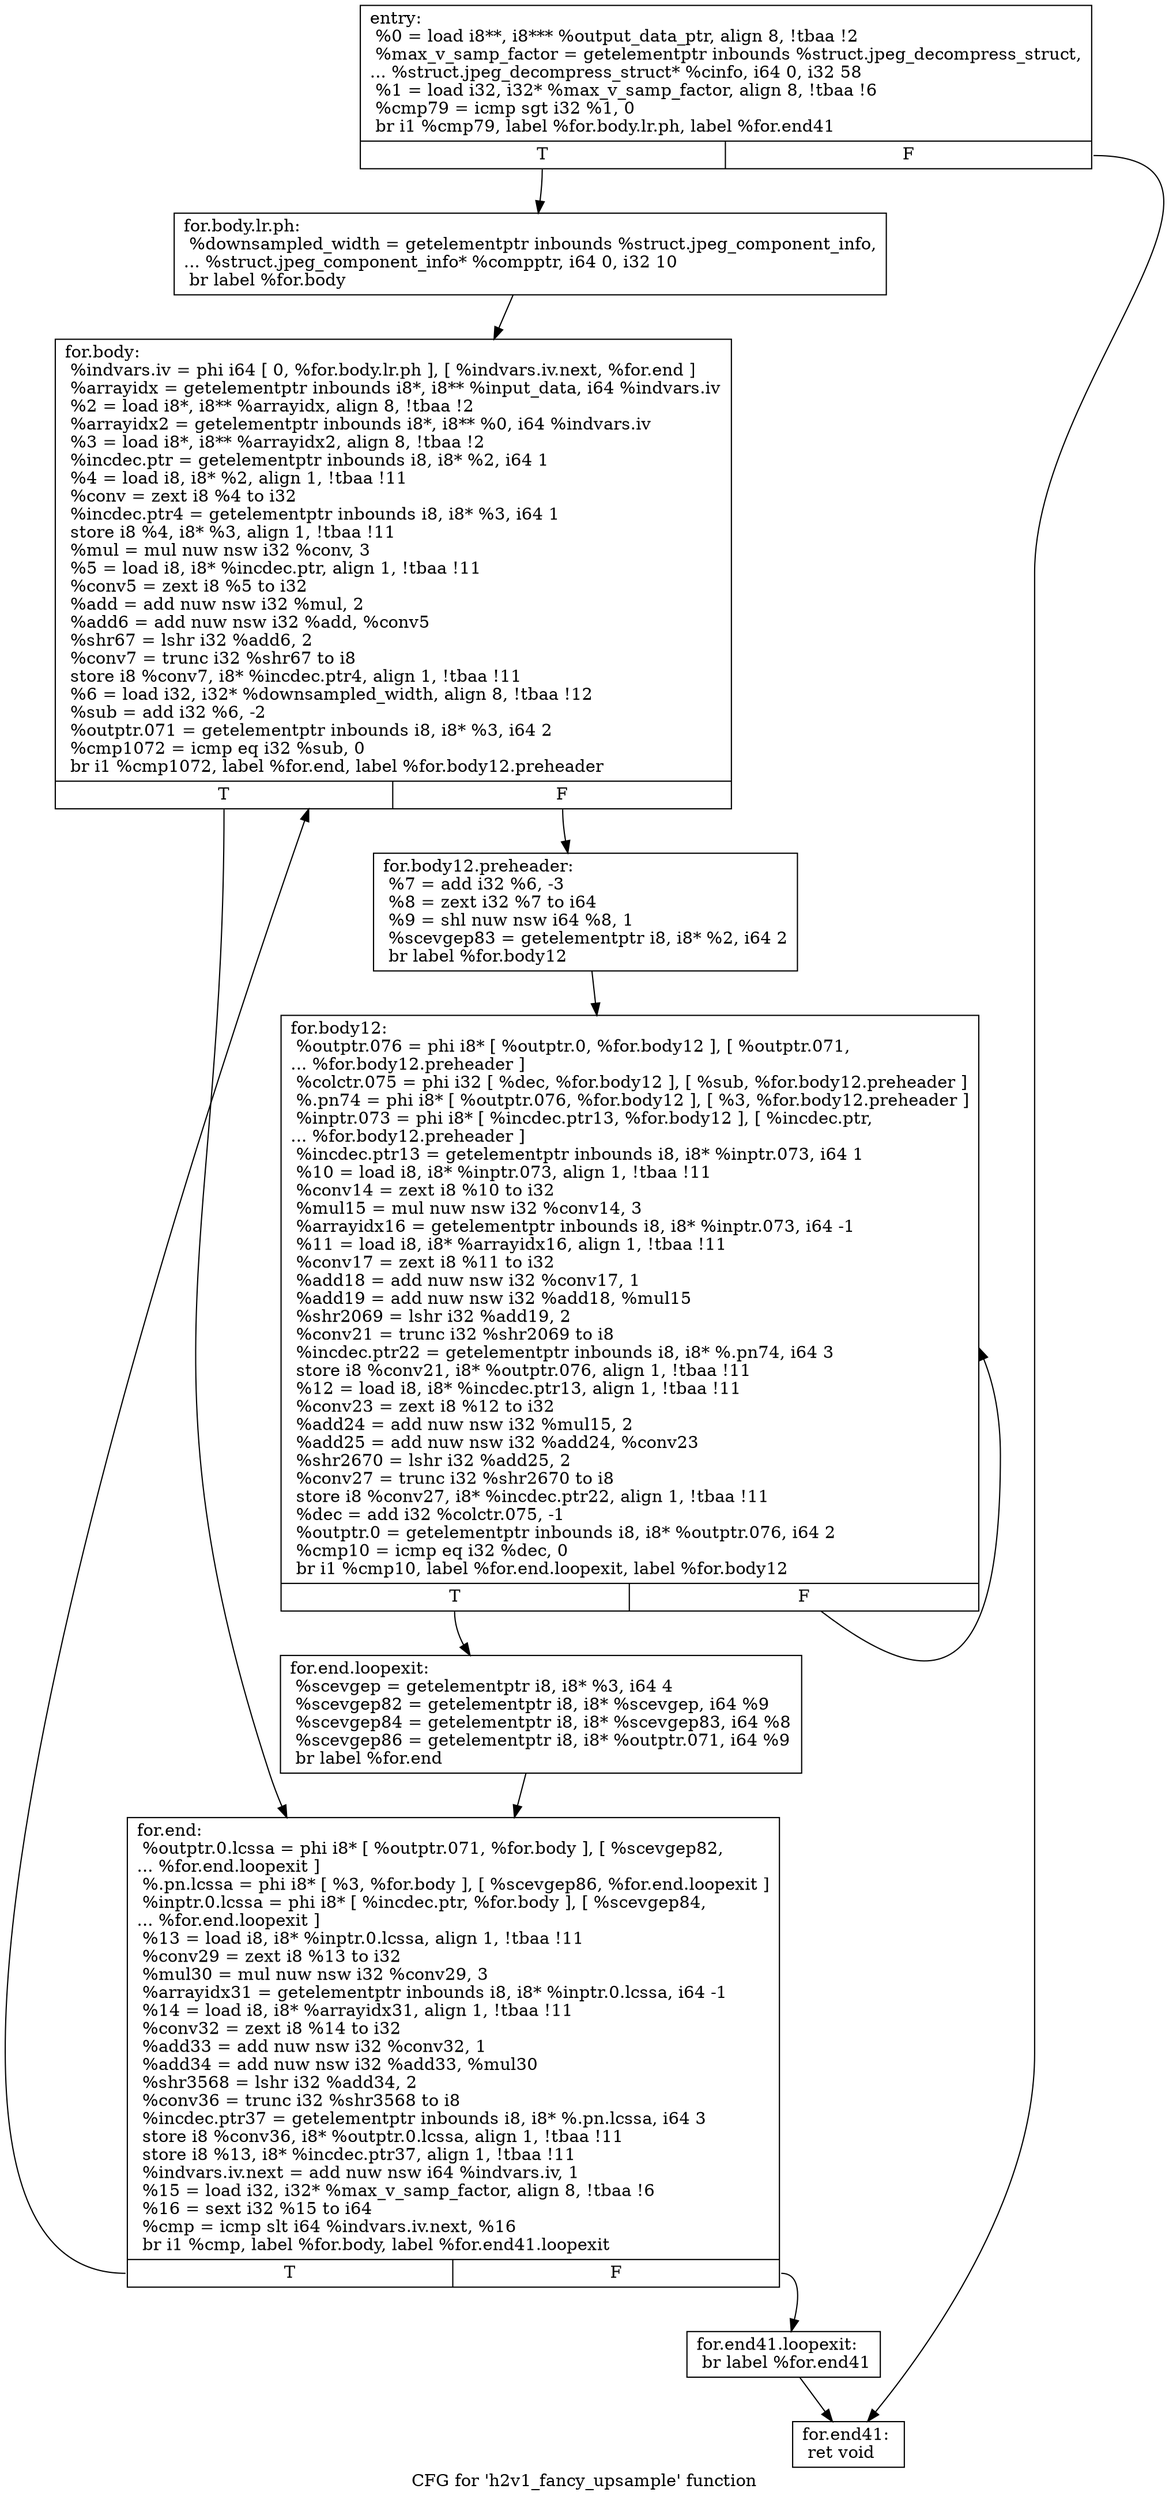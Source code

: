 digraph "CFG for 'h2v1_fancy_upsample' function" {
	label="CFG for 'h2v1_fancy_upsample' function";

	Node0x5cb2ea0 [shape=record,label="{entry:\l  %0 = load i8**, i8*** %output_data_ptr, align 8, !tbaa !2\l  %max_v_samp_factor = getelementptr inbounds %struct.jpeg_decompress_struct,\l... %struct.jpeg_decompress_struct* %cinfo, i64 0, i32 58\l  %1 = load i32, i32* %max_v_samp_factor, align 8, !tbaa !6\l  %cmp79 = icmp sgt i32 %1, 0\l  br i1 %cmp79, label %for.body.lr.ph, label %for.end41\l|{<s0>T|<s1>F}}"];
	Node0x5cb2ea0:s0 -> Node0x5cb3080;
	Node0x5cb2ea0:s1 -> Node0x5cb3130;
	Node0x5cb3080 [shape=record,label="{for.body.lr.ph:                                   \l  %downsampled_width = getelementptr inbounds %struct.jpeg_component_info,\l... %struct.jpeg_component_info* %compptr, i64 0, i32 10\l  br label %for.body\l}"];
	Node0x5cb3080 -> Node0x5cc2b10;
	Node0x5cc2b10 [shape=record,label="{for.body:                                         \l  %indvars.iv = phi i64 [ 0, %for.body.lr.ph ], [ %indvars.iv.next, %for.end ]\l  %arrayidx = getelementptr inbounds i8*, i8** %input_data, i64 %indvars.iv\l  %2 = load i8*, i8** %arrayidx, align 8, !tbaa !2\l  %arrayidx2 = getelementptr inbounds i8*, i8** %0, i64 %indvars.iv\l  %3 = load i8*, i8** %arrayidx2, align 8, !tbaa !2\l  %incdec.ptr = getelementptr inbounds i8, i8* %2, i64 1\l  %4 = load i8, i8* %2, align 1, !tbaa !11\l  %conv = zext i8 %4 to i32\l  %incdec.ptr4 = getelementptr inbounds i8, i8* %3, i64 1\l  store i8 %4, i8* %3, align 1, !tbaa !11\l  %mul = mul nuw nsw i32 %conv, 3\l  %5 = load i8, i8* %incdec.ptr, align 1, !tbaa !11\l  %conv5 = zext i8 %5 to i32\l  %add = add nuw nsw i32 %mul, 2\l  %add6 = add nuw nsw i32 %add, %conv5\l  %shr67 = lshr i32 %add6, 2\l  %conv7 = trunc i32 %shr67 to i8\l  store i8 %conv7, i8* %incdec.ptr4, align 1, !tbaa !11\l  %6 = load i32, i32* %downsampled_width, align 8, !tbaa !12\l  %sub = add i32 %6, -2\l  %outptr.071 = getelementptr inbounds i8, i8* %3, i64 2\l  %cmp1072 = icmp eq i32 %sub, 0\l  br i1 %cmp1072, label %for.end, label %for.body12.preheader\l|{<s0>T|<s1>F}}"];
	Node0x5cc2b10:s0 -> Node0x5cc2c30;
	Node0x5cc2b10:s1 -> Node0x5cc3ce0;
	Node0x5cc3ce0 [shape=record,label="{for.body12.preheader:                             \l  %7 = add i32 %6, -3\l  %8 = zext i32 %7 to i64\l  %9 = shl nuw nsw i64 %8, 1\l  %scevgep83 = getelementptr i8, i8* %2, i64 2\l  br label %for.body12\l}"];
	Node0x5cc3ce0 -> Node0x5cc3250;
	Node0x5cc3250 [shape=record,label="{for.body12:                                       \l  %outptr.076 = phi i8* [ %outptr.0, %for.body12 ], [ %outptr.071,\l... %for.body12.preheader ]\l  %colctr.075 = phi i32 [ %dec, %for.body12 ], [ %sub, %for.body12.preheader ]\l  %.pn74 = phi i8* [ %outptr.076, %for.body12 ], [ %3, %for.body12.preheader ]\l  %inptr.073 = phi i8* [ %incdec.ptr13, %for.body12 ], [ %incdec.ptr,\l... %for.body12.preheader ]\l  %incdec.ptr13 = getelementptr inbounds i8, i8* %inptr.073, i64 1\l  %10 = load i8, i8* %inptr.073, align 1, !tbaa !11\l  %conv14 = zext i8 %10 to i32\l  %mul15 = mul nuw nsw i32 %conv14, 3\l  %arrayidx16 = getelementptr inbounds i8, i8* %inptr.073, i64 -1\l  %11 = load i8, i8* %arrayidx16, align 1, !tbaa !11\l  %conv17 = zext i8 %11 to i32\l  %add18 = add nuw nsw i32 %conv17, 1\l  %add19 = add nuw nsw i32 %add18, %mul15\l  %shr2069 = lshr i32 %add19, 2\l  %conv21 = trunc i32 %shr2069 to i8\l  %incdec.ptr22 = getelementptr inbounds i8, i8* %.pn74, i64 3\l  store i8 %conv21, i8* %outptr.076, align 1, !tbaa !11\l  %12 = load i8, i8* %incdec.ptr13, align 1, !tbaa !11\l  %conv23 = zext i8 %12 to i32\l  %add24 = add nuw nsw i32 %mul15, 2\l  %add25 = add nuw nsw i32 %add24, %conv23\l  %shr2670 = lshr i32 %add25, 2\l  %conv27 = trunc i32 %shr2670 to i8\l  store i8 %conv27, i8* %incdec.ptr22, align 1, !tbaa !11\l  %dec = add i32 %colctr.075, -1\l  %outptr.0 = getelementptr inbounds i8, i8* %outptr.076, i64 2\l  %cmp10 = icmp eq i32 %dec, 0\l  br i1 %cmp10, label %for.end.loopexit, label %for.body12\l|{<s0>T|<s1>F}}"];
	Node0x5cc3250:s0 -> Node0x5cc3c60;
	Node0x5cc3250:s1 -> Node0x5cc3250;
	Node0x5cc3c60 [shape=record,label="{for.end.loopexit:                                 \l  %scevgep = getelementptr i8, i8* %3, i64 4\l  %scevgep82 = getelementptr i8, i8* %scevgep, i64 %9\l  %scevgep84 = getelementptr i8, i8* %scevgep83, i64 %8\l  %scevgep86 = getelementptr i8, i8* %outptr.071, i64 %9\l  br label %for.end\l}"];
	Node0x5cc3c60 -> Node0x5cc2c30;
	Node0x5cc2c30 [shape=record,label="{for.end:                                          \l  %outptr.0.lcssa = phi i8* [ %outptr.071, %for.body ], [ %scevgep82,\l... %for.end.loopexit ]\l  %.pn.lcssa = phi i8* [ %3, %for.body ], [ %scevgep86, %for.end.loopexit ]\l  %inptr.0.lcssa = phi i8* [ %incdec.ptr, %for.body ], [ %scevgep84,\l... %for.end.loopexit ]\l  %13 = load i8, i8* %inptr.0.lcssa, align 1, !tbaa !11\l  %conv29 = zext i8 %13 to i32\l  %mul30 = mul nuw nsw i32 %conv29, 3\l  %arrayidx31 = getelementptr inbounds i8, i8* %inptr.0.lcssa, i64 -1\l  %14 = load i8, i8* %arrayidx31, align 1, !tbaa !11\l  %conv32 = zext i8 %14 to i32\l  %add33 = add nuw nsw i32 %conv32, 1\l  %add34 = add nuw nsw i32 %add33, %mul30\l  %shr3568 = lshr i32 %add34, 2\l  %conv36 = trunc i32 %shr3568 to i8\l  %incdec.ptr37 = getelementptr inbounds i8, i8* %.pn.lcssa, i64 3\l  store i8 %conv36, i8* %outptr.0.lcssa, align 1, !tbaa !11\l  store i8 %13, i8* %incdec.ptr37, align 1, !tbaa !11\l  %indvars.iv.next = add nuw nsw i64 %indvars.iv, 1\l  %15 = load i32, i32* %max_v_samp_factor, align 8, !tbaa !6\l  %16 = sext i32 %15 to i64\l  %cmp = icmp slt i64 %indvars.iv.next, %16\l  br i1 %cmp, label %for.body, label %for.end41.loopexit\l|{<s0>T|<s1>F}}"];
	Node0x5cc2c30:s0 -> Node0x5cc2b10;
	Node0x5cc2c30:s1 -> Node0x5cc6650;
	Node0x5cc6650 [shape=record,label="{for.end41.loopexit:                               \l  br label %for.end41\l}"];
	Node0x5cc6650 -> Node0x5cb3130;
	Node0x5cb3130 [shape=record,label="{for.end41:                                        \l  ret void\l}"];
}
